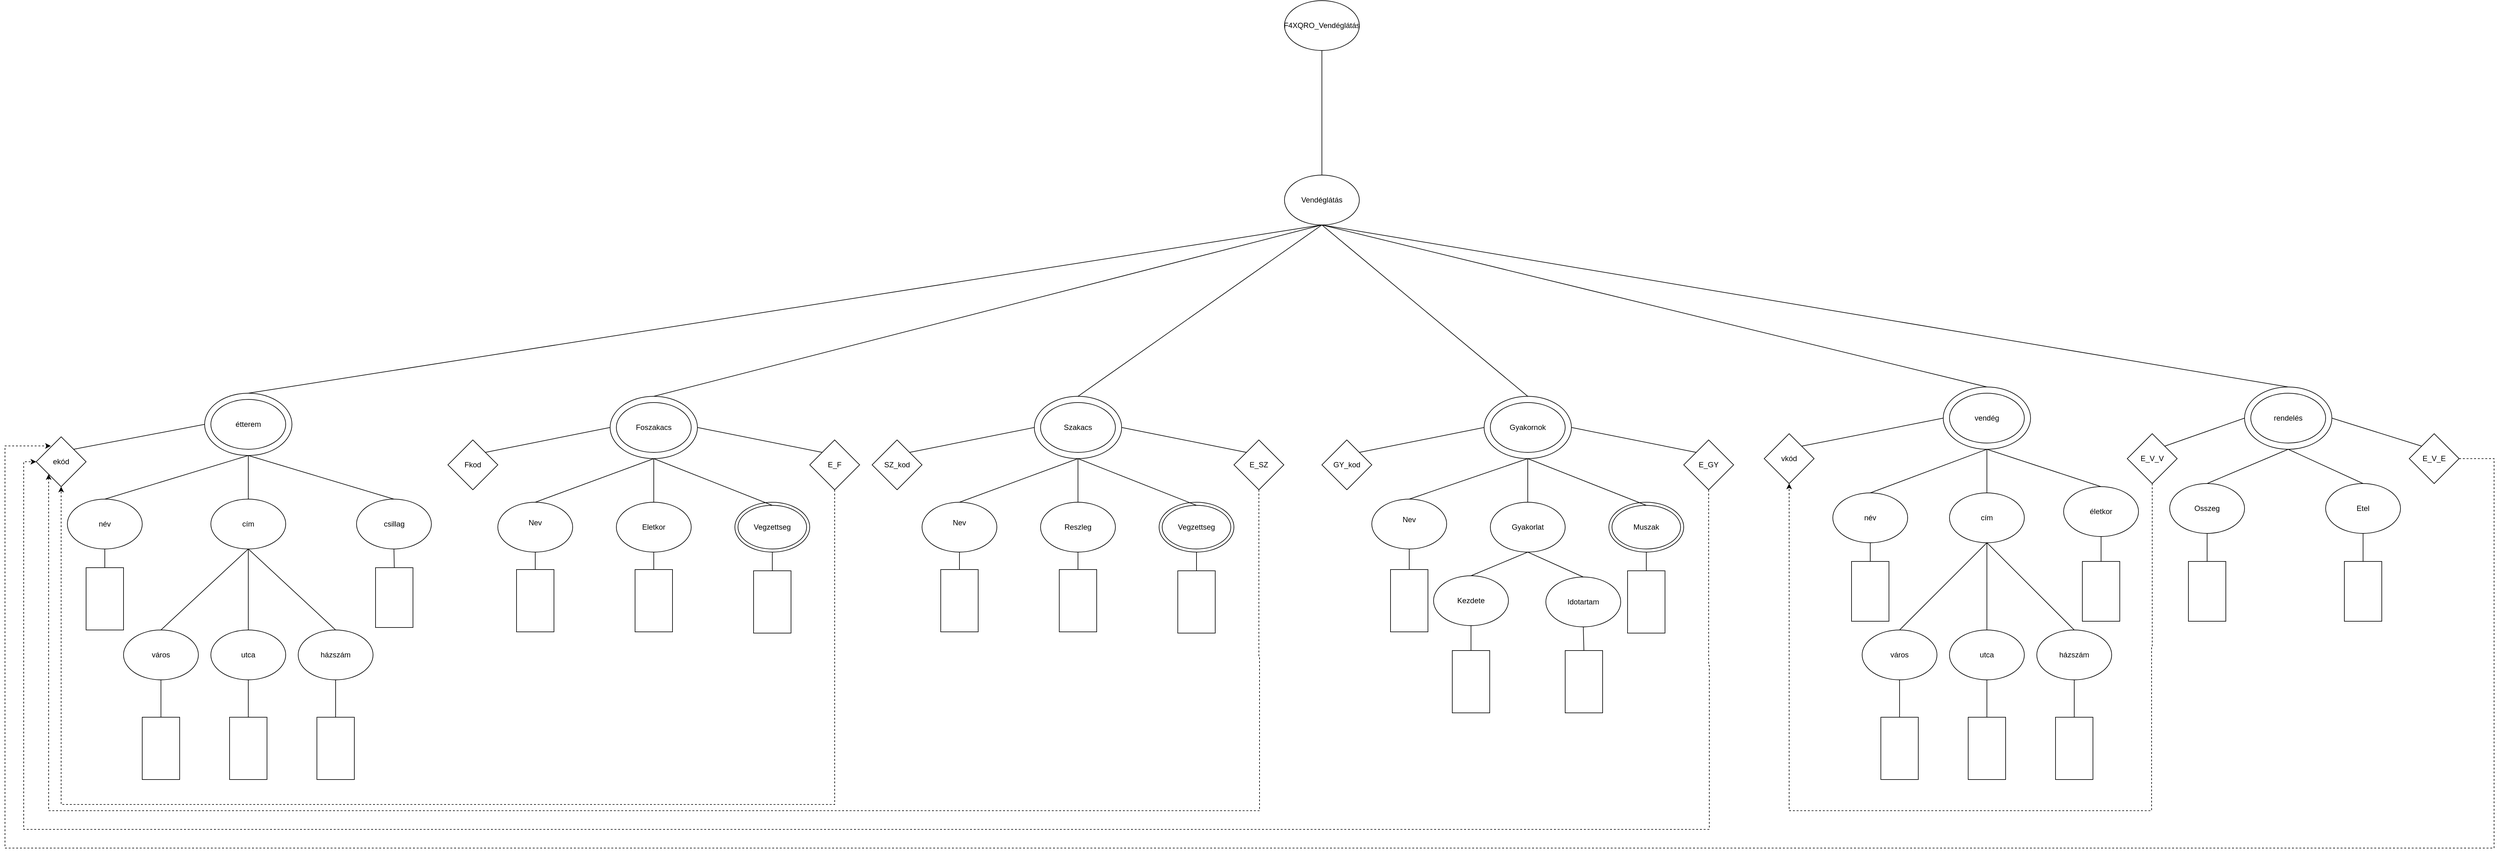 <mxfile version="24.7.17">
  <diagram name="1 oldal" id="_vJ8ld-SrCzRXzZP7jTy">
    <mxGraphModel dx="6904" dy="3779" grid="1" gridSize="10" guides="1" tooltips="1" connect="1" arrows="1" fold="1" page="1" pageScale="1" pageWidth="827" pageHeight="1169" math="0" shadow="0">
      <root>
        <mxCell id="0" />
        <mxCell id="1" parent="0" />
        <mxCell id="7T79qC-3Du1WpvbiEdyU-1" value="&lt;div&gt;Vendéglátás&lt;/div&gt;" style="ellipse;whiteSpace=wrap;html=1;" vertex="1" parent="1">
          <mxGeometry x="1181" y="-130" width="120" height="80" as="geometry" />
        </mxCell>
        <mxCell id="7T79qC-3Du1WpvbiEdyU-2" value="F4XQRO_Vendéglátás" style="ellipse;whiteSpace=wrap;html=1;" vertex="1" parent="1">
          <mxGeometry x="1181" y="-410" width="120" height="80" as="geometry" />
        </mxCell>
        <mxCell id="7T79qC-3Du1WpvbiEdyU-41" value="" style="group" vertex="1" connectable="0" parent="1">
          <mxGeometry x="2237" y="210" width="140" height="100" as="geometry" />
        </mxCell>
        <mxCell id="7T79qC-3Du1WpvbiEdyU-42" value="" style="ellipse;whiteSpace=wrap;html=1;" vertex="1" parent="7T79qC-3Du1WpvbiEdyU-41">
          <mxGeometry width="140" height="100" as="geometry" />
        </mxCell>
        <mxCell id="7T79qC-3Du1WpvbiEdyU-43" value="vendég" style="ellipse;whiteSpace=wrap;html=1;" vertex="1" parent="7T79qC-3Du1WpvbiEdyU-41">
          <mxGeometry x="10" y="10" width="120" height="80" as="geometry" />
        </mxCell>
        <mxCell id="7T79qC-3Du1WpvbiEdyU-44" value="életkor" style="ellipse;whiteSpace=wrap;html=1;" vertex="1" parent="1">
          <mxGeometry x="2430" y="370" width="120" height="80" as="geometry" />
        </mxCell>
        <mxCell id="7T79qC-3Du1WpvbiEdyU-45" value="név" style="ellipse;whiteSpace=wrap;html=1;" vertex="1" parent="1">
          <mxGeometry x="2060" y="380" width="120" height="80" as="geometry" />
        </mxCell>
        <mxCell id="7T79qC-3Du1WpvbiEdyU-46" value="cím" style="ellipse;whiteSpace=wrap;html=1;" vertex="1" parent="1">
          <mxGeometry x="2247" y="380" width="120" height="80" as="geometry" />
        </mxCell>
        <mxCell id="7T79qC-3Du1WpvbiEdyU-47" value="vkód" style="rhombus;whiteSpace=wrap;html=1;" vertex="1" parent="1">
          <mxGeometry x="1950" y="285" width="80" height="80" as="geometry" />
        </mxCell>
        <mxCell id="7T79qC-3Du1WpvbiEdyU-49" value="" style="rounded=0;whiteSpace=wrap;html=1;rotation=90;" vertex="1" parent="1">
          <mxGeometry x="2072" y="508" width="96" height="60" as="geometry" />
        </mxCell>
        <mxCell id="7T79qC-3Du1WpvbiEdyU-50" value="" style="rounded=0;whiteSpace=wrap;html=1;rotation=90;" vertex="1" parent="1">
          <mxGeometry x="2442" y="508" width="96" height="60" as="geometry" />
        </mxCell>
        <mxCell id="7T79qC-3Du1WpvbiEdyU-51" value="utca" style="ellipse;whiteSpace=wrap;html=1;" vertex="1" parent="1">
          <mxGeometry x="2247" y="600" width="120" height="80" as="geometry" />
        </mxCell>
        <mxCell id="7T79qC-3Du1WpvbiEdyU-52" value="város" style="ellipse;whiteSpace=wrap;html=1;" vertex="1" parent="1">
          <mxGeometry x="2107" y="600" width="120" height="80" as="geometry" />
        </mxCell>
        <mxCell id="7T79qC-3Du1WpvbiEdyU-53" value="házszám" style="ellipse;whiteSpace=wrap;html=1;" vertex="1" parent="1">
          <mxGeometry x="2387" y="600" width="120" height="80" as="geometry" />
        </mxCell>
        <mxCell id="7T79qC-3Du1WpvbiEdyU-54" value="" style="rounded=0;whiteSpace=wrap;html=1;rotation=90;" vertex="1" parent="1">
          <mxGeometry x="2397" y="760" width="100" height="60" as="geometry" />
        </mxCell>
        <mxCell id="7T79qC-3Du1WpvbiEdyU-55" value="" style="rounded=0;whiteSpace=wrap;html=1;rotation=90;" vertex="1" parent="1">
          <mxGeometry x="2117" y="760" width="100" height="60" as="geometry" />
        </mxCell>
        <mxCell id="7T79qC-3Du1WpvbiEdyU-56" value="" style="rounded=0;whiteSpace=wrap;html=1;rotation=90;" vertex="1" parent="1">
          <mxGeometry x="2257" y="760" width="100" height="60" as="geometry" />
        </mxCell>
        <mxCell id="7T79qC-3Du1WpvbiEdyU-57" value="" style="endArrow=none;html=1;rounded=0;entryX=0;entryY=0.5;entryDx=0;entryDy=0;exitX=0.5;exitY=1;exitDx=0;exitDy=0;" edge="1" parent="1" source="7T79qC-3Du1WpvbiEdyU-52" target="7T79qC-3Du1WpvbiEdyU-55">
          <mxGeometry width="50" height="50" relative="1" as="geometry">
            <mxPoint x="2177" y="610" as="sourcePoint" />
            <mxPoint x="2317" y="480" as="targetPoint" />
          </mxGeometry>
        </mxCell>
        <mxCell id="7T79qC-3Du1WpvbiEdyU-58" value="" style="endArrow=none;html=1;rounded=0;entryX=0;entryY=0.5;entryDx=0;entryDy=0;exitX=0.5;exitY=1;exitDx=0;exitDy=0;" edge="1" parent="1" source="7T79qC-3Du1WpvbiEdyU-51" target="7T79qC-3Du1WpvbiEdyU-56">
          <mxGeometry width="50" height="50" relative="1" as="geometry">
            <mxPoint x="2187" y="620" as="sourcePoint" />
            <mxPoint x="2327" y="490" as="targetPoint" />
          </mxGeometry>
        </mxCell>
        <mxCell id="7T79qC-3Du1WpvbiEdyU-59" value="" style="endArrow=none;html=1;rounded=0;entryX=0.5;entryY=1;entryDx=0;entryDy=0;exitX=0;exitY=0.5;exitDx=0;exitDy=0;" edge="1" parent="1" source="7T79qC-3Du1WpvbiEdyU-54" target="7T79qC-3Du1WpvbiEdyU-53">
          <mxGeometry width="50" height="50" relative="1" as="geometry">
            <mxPoint x="2447" y="730" as="sourcePoint" />
            <mxPoint x="2337" y="500" as="targetPoint" />
          </mxGeometry>
        </mxCell>
        <mxCell id="7T79qC-3Du1WpvbiEdyU-60" value="" style="endArrow=none;html=1;rounded=0;entryX=0.5;entryY=1;entryDx=0;entryDy=0;exitX=0;exitY=0.5;exitDx=0;exitDy=0;" edge="1" parent="1" source="7T79qC-3Du1WpvbiEdyU-49" target="7T79qC-3Du1WpvbiEdyU-45">
          <mxGeometry width="50" height="50" relative="1" as="geometry">
            <mxPoint x="1880" y="590" as="sourcePoint" />
            <mxPoint x="1930" y="540" as="targetPoint" />
          </mxGeometry>
        </mxCell>
        <mxCell id="7T79qC-3Du1WpvbiEdyU-61" value="" style="endArrow=none;html=1;rounded=0;entryX=0.5;entryY=1;entryDx=0;entryDy=0;exitX=0.5;exitY=0;exitDx=0;exitDy=0;" edge="1" parent="1" source="7T79qC-3Du1WpvbiEdyU-52" target="7T79qC-3Du1WpvbiEdyU-46">
          <mxGeometry width="50" height="50" relative="1" as="geometry">
            <mxPoint x="1880" y="590" as="sourcePoint" />
            <mxPoint x="1930" y="540" as="targetPoint" />
          </mxGeometry>
        </mxCell>
        <mxCell id="7T79qC-3Du1WpvbiEdyU-62" value="" style="endArrow=none;html=1;rounded=0;entryX=0.5;entryY=1;entryDx=0;entryDy=0;exitX=0.5;exitY=0;exitDx=0;exitDy=0;" edge="1" parent="1" source="7T79qC-3Du1WpvbiEdyU-51" target="7T79qC-3Du1WpvbiEdyU-46">
          <mxGeometry width="50" height="50" relative="1" as="geometry">
            <mxPoint x="1890" y="600" as="sourcePoint" />
            <mxPoint x="1940" y="550" as="targetPoint" />
          </mxGeometry>
        </mxCell>
        <mxCell id="7T79qC-3Du1WpvbiEdyU-63" value="" style="endArrow=none;html=1;rounded=0;entryX=0.5;entryY=1;entryDx=0;entryDy=0;exitX=0;exitY=0.5;exitDx=0;exitDy=0;" edge="1" parent="1" source="7T79qC-3Du1WpvbiEdyU-50" target="7T79qC-3Du1WpvbiEdyU-44">
          <mxGeometry width="50" height="50" relative="1" as="geometry">
            <mxPoint x="1880" y="590" as="sourcePoint" />
            <mxPoint x="1930" y="540" as="targetPoint" />
          </mxGeometry>
        </mxCell>
        <mxCell id="7T79qC-3Du1WpvbiEdyU-64" value="" style="endArrow=none;html=1;rounded=0;entryX=0.5;entryY=1;entryDx=0;entryDy=0;exitX=0.5;exitY=0;exitDx=0;exitDy=0;" edge="1" parent="1" source="7T79qC-3Du1WpvbiEdyU-53" target="7T79qC-3Du1WpvbiEdyU-46">
          <mxGeometry width="50" height="50" relative="1" as="geometry">
            <mxPoint x="1880" y="590" as="sourcePoint" />
            <mxPoint x="1930" y="540" as="targetPoint" />
          </mxGeometry>
        </mxCell>
        <mxCell id="7T79qC-3Du1WpvbiEdyU-65" value="" style="endArrow=none;html=1;rounded=0;entryX=0.5;entryY=1;entryDx=0;entryDy=0;exitX=0.5;exitY=0;exitDx=0;exitDy=0;" edge="1" parent="1" source="7T79qC-3Du1WpvbiEdyU-45" target="7T79qC-3Du1WpvbiEdyU-42">
          <mxGeometry width="50" height="50" relative="1" as="geometry">
            <mxPoint x="2150" y="460" as="sourcePoint" />
            <mxPoint x="2200" y="410" as="targetPoint" />
          </mxGeometry>
        </mxCell>
        <mxCell id="7T79qC-3Du1WpvbiEdyU-66" value="" style="endArrow=none;html=1;rounded=0;entryX=0.5;entryY=1;entryDx=0;entryDy=0;exitX=0.5;exitY=0;exitDx=0;exitDy=0;" edge="1" parent="1" source="7T79qC-3Du1WpvbiEdyU-46" target="7T79qC-3Du1WpvbiEdyU-42">
          <mxGeometry width="50" height="50" relative="1" as="geometry">
            <mxPoint x="1900" y="610" as="sourcePoint" />
            <mxPoint x="1950" y="560" as="targetPoint" />
          </mxGeometry>
        </mxCell>
        <mxCell id="7T79qC-3Du1WpvbiEdyU-67" value="" style="endArrow=none;html=1;rounded=0;entryX=0;entryY=0.5;entryDx=0;entryDy=0;exitX=1;exitY=0;exitDx=0;exitDy=0;" edge="1" parent="1" source="7T79qC-3Du1WpvbiEdyU-47" target="7T79qC-3Du1WpvbiEdyU-42">
          <mxGeometry width="50" height="50" relative="1" as="geometry">
            <mxPoint x="1910" y="620" as="sourcePoint" />
            <mxPoint x="1960" y="570" as="targetPoint" />
          </mxGeometry>
        </mxCell>
        <mxCell id="7T79qC-3Du1WpvbiEdyU-68" value="" style="endArrow=none;html=1;rounded=0;entryX=0.5;entryY=1;entryDx=0;entryDy=0;exitX=0.5;exitY=0;exitDx=0;exitDy=0;" edge="1" parent="1" source="7T79qC-3Du1WpvbiEdyU-44" target="7T79qC-3Du1WpvbiEdyU-42">
          <mxGeometry width="50" height="50" relative="1" as="geometry">
            <mxPoint x="1920" y="630" as="sourcePoint" />
            <mxPoint x="1970" y="580" as="targetPoint" />
          </mxGeometry>
        </mxCell>
        <mxCell id="7T79qC-3Du1WpvbiEdyU-70" value="" style="group" vertex="1" connectable="0" parent="1">
          <mxGeometry x="100" y="225" width="140" height="100" as="geometry" />
        </mxCell>
        <mxCell id="7T79qC-3Du1WpvbiEdyU-71" value="" style="ellipse;whiteSpace=wrap;html=1;" vertex="1" parent="7T79qC-3Du1WpvbiEdyU-70">
          <mxGeometry width="140" height="100" as="geometry" />
        </mxCell>
        <mxCell id="7T79qC-3Du1WpvbiEdyU-72" value="Foszakacs" style="ellipse;whiteSpace=wrap;html=1;" vertex="1" parent="7T79qC-3Du1WpvbiEdyU-70">
          <mxGeometry x="10" y="10" width="120" height="80" as="geometry" />
        </mxCell>
        <mxCell id="7T79qC-3Du1WpvbiEdyU-75" value="Eletkor" style="ellipse;whiteSpace=wrap;html=1;" vertex="1" parent="1">
          <mxGeometry x="110" y="395" width="120" height="80" as="geometry" />
        </mxCell>
        <mxCell id="7T79qC-3Du1WpvbiEdyU-76" value="Nev&lt;div&gt;&lt;br&gt;&lt;/div&gt;" style="ellipse;whiteSpace=wrap;html=1;" vertex="1" parent="1">
          <mxGeometry x="-80" y="395" width="120" height="80" as="geometry" />
        </mxCell>
        <mxCell id="7T79qC-3Du1WpvbiEdyU-78" value="" style="group" vertex="1" connectable="0" parent="1">
          <mxGeometry x="300" y="395" width="120" height="80" as="geometry" />
        </mxCell>
        <mxCell id="7T79qC-3Du1WpvbiEdyU-74" value="" style="ellipse;whiteSpace=wrap;html=1;" vertex="1" parent="7T79qC-3Du1WpvbiEdyU-78">
          <mxGeometry width="120" height="80" as="geometry" />
        </mxCell>
        <mxCell id="7T79qC-3Du1WpvbiEdyU-77" value="Vegzettseg" style="ellipse;whiteSpace=wrap;html=1;" vertex="1" parent="7T79qC-3Du1WpvbiEdyU-78">
          <mxGeometry x="5" y="5" width="110" height="70" as="geometry" />
        </mxCell>
        <mxCell id="7T79qC-3Du1WpvbiEdyU-227" style="edgeStyle=orthogonalEdgeStyle;rounded=0;orthogonalLoop=1;jettySize=auto;html=1;dashed=1;entryX=0.5;entryY=1;entryDx=0;entryDy=0;" edge="1" parent="1" source="7T79qC-3Du1WpvbiEdyU-79" target="7T79qC-3Du1WpvbiEdyU-92">
          <mxGeometry relative="1" as="geometry">
            <mxPoint x="-780" y="-96.522" as="targetPoint" />
            <Array as="points">
              <mxPoint x="460" y="880" />
              <mxPoint x="-780" y="880" />
            </Array>
          </mxGeometry>
        </mxCell>
        <mxCell id="7T79qC-3Du1WpvbiEdyU-79" value="E_F" style="rhombus;whiteSpace=wrap;html=1;" vertex="1" parent="1">
          <mxGeometry x="420" y="295" width="80" height="80" as="geometry" />
        </mxCell>
        <mxCell id="7T79qC-3Du1WpvbiEdyU-80" value="Fkod" style="rhombus;whiteSpace=wrap;html=1;" vertex="1" parent="1">
          <mxGeometry x="-160" y="295" width="80" height="80" as="geometry" />
        </mxCell>
        <mxCell id="7T79qC-3Du1WpvbiEdyU-81" value="" style="endArrow=none;html=1;rounded=0;entryX=0;entryY=0;entryDx=0;entryDy=0;exitX=1;exitY=0.5;exitDx=0;exitDy=0;" edge="1" parent="1" source="7T79qC-3Du1WpvbiEdyU-71" target="7T79qC-3Du1WpvbiEdyU-79">
          <mxGeometry width="50" height="50" relative="1" as="geometry">
            <mxPoint x="370" y="435" as="sourcePoint" />
            <mxPoint x="420" y="385" as="targetPoint" />
          </mxGeometry>
        </mxCell>
        <mxCell id="7T79qC-3Du1WpvbiEdyU-82" value="" style="endArrow=none;html=1;rounded=0;entryX=0;entryY=0.5;entryDx=0;entryDy=0;exitX=1;exitY=0;exitDx=0;exitDy=0;" edge="1" parent="1" source="7T79qC-3Du1WpvbiEdyU-80" target="7T79qC-3Du1WpvbiEdyU-71">
          <mxGeometry width="50" height="50" relative="1" as="geometry">
            <mxPoint x="370" y="435" as="sourcePoint" />
            <mxPoint x="420" y="385" as="targetPoint" />
          </mxGeometry>
        </mxCell>
        <mxCell id="7T79qC-3Du1WpvbiEdyU-83" value="" style="rounded=0;whiteSpace=wrap;html=1;rotation=90;" vertex="1" parent="1">
          <mxGeometry x="310" y="525" width="100" height="60" as="geometry" />
        </mxCell>
        <mxCell id="7T79qC-3Du1WpvbiEdyU-84" value="" style="rounded=0;whiteSpace=wrap;html=1;rotation=90;" vertex="1" parent="1">
          <mxGeometry x="120" y="523" width="100" height="60" as="geometry" />
        </mxCell>
        <mxCell id="7T79qC-3Du1WpvbiEdyU-85" value="" style="rounded=0;whiteSpace=wrap;html=1;rotation=90;" vertex="1" parent="1">
          <mxGeometry x="-70" y="523" width="100" height="60" as="geometry" />
        </mxCell>
        <mxCell id="7T79qC-3Du1WpvbiEdyU-86" value="" style="endArrow=none;html=1;rounded=0;entryX=0.5;entryY=1;entryDx=0;entryDy=0;exitX=0.5;exitY=0;exitDx=0;exitDy=0;" edge="1" parent="1" source="7T79qC-3Du1WpvbiEdyU-77" target="7T79qC-3Du1WpvbiEdyU-71">
          <mxGeometry width="50" height="50" relative="1" as="geometry">
            <mxPoint x="370" y="435" as="sourcePoint" />
            <mxPoint x="420" y="385" as="targetPoint" />
          </mxGeometry>
        </mxCell>
        <mxCell id="7T79qC-3Du1WpvbiEdyU-87" value="" style="endArrow=none;html=1;rounded=0;entryX=0.5;entryY=1;entryDx=0;entryDy=0;exitX=0;exitY=0.5;exitDx=0;exitDy=0;" edge="1" parent="1" source="7T79qC-3Du1WpvbiEdyU-85" target="7T79qC-3Du1WpvbiEdyU-76">
          <mxGeometry width="50" height="50" relative="1" as="geometry">
            <mxPoint x="380" y="445" as="sourcePoint" />
            <mxPoint x="430" y="395" as="targetPoint" />
          </mxGeometry>
        </mxCell>
        <mxCell id="7T79qC-3Du1WpvbiEdyU-88" value="" style="endArrow=none;html=1;rounded=0;entryX=0.5;entryY=1;entryDx=0;entryDy=0;exitX=0;exitY=0.5;exitDx=0;exitDy=0;" edge="1" parent="1" source="7T79qC-3Du1WpvbiEdyU-84" target="7T79qC-3Du1WpvbiEdyU-75">
          <mxGeometry width="50" height="50" relative="1" as="geometry">
            <mxPoint x="390" y="455" as="sourcePoint" />
            <mxPoint x="440" y="405" as="targetPoint" />
          </mxGeometry>
        </mxCell>
        <mxCell id="7T79qC-3Du1WpvbiEdyU-89" value="" style="endArrow=none;html=1;rounded=0;entryX=0.5;entryY=1;entryDx=0;entryDy=0;exitX=0;exitY=0.5;exitDx=0;exitDy=0;" edge="1" parent="1" source="7T79qC-3Du1WpvbiEdyU-83" target="7T79qC-3Du1WpvbiEdyU-74">
          <mxGeometry width="50" height="50" relative="1" as="geometry">
            <mxPoint x="400" y="465" as="sourcePoint" />
            <mxPoint x="450" y="415" as="targetPoint" />
          </mxGeometry>
        </mxCell>
        <mxCell id="7T79qC-3Du1WpvbiEdyU-90" value="" style="endArrow=none;html=1;rounded=0;entryX=0.5;entryY=1;entryDx=0;entryDy=0;exitX=0.5;exitY=0;exitDx=0;exitDy=0;" edge="1" parent="1" source="7T79qC-3Du1WpvbiEdyU-75" target="7T79qC-3Du1WpvbiEdyU-71">
          <mxGeometry width="50" height="50" relative="1" as="geometry">
            <mxPoint x="410" y="475" as="sourcePoint" />
            <mxPoint x="460" y="425" as="targetPoint" />
          </mxGeometry>
        </mxCell>
        <mxCell id="7T79qC-3Du1WpvbiEdyU-91" value="" style="endArrow=none;html=1;rounded=0;entryX=0.5;entryY=1;entryDx=0;entryDy=0;exitX=0.5;exitY=0;exitDx=0;exitDy=0;" edge="1" parent="1" source="7T79qC-3Du1WpvbiEdyU-76" target="7T79qC-3Du1WpvbiEdyU-71">
          <mxGeometry width="50" height="50" relative="1" as="geometry">
            <mxPoint x="420" y="485" as="sourcePoint" />
            <mxPoint x="470" y="435" as="targetPoint" />
          </mxGeometry>
        </mxCell>
        <mxCell id="7T79qC-3Du1WpvbiEdyU-92" value="ekód" style="rhombus;whiteSpace=wrap;html=1;" vertex="1" parent="1">
          <mxGeometry x="-820" y="290" width="80" height="80" as="geometry" />
        </mxCell>
        <mxCell id="7T79qC-3Du1WpvbiEdyU-93" value="" style="group" vertex="1" connectable="0" parent="1">
          <mxGeometry x="-550" y="220" width="140" height="100" as="geometry" />
        </mxCell>
        <mxCell id="7T79qC-3Du1WpvbiEdyU-94" value="" style="ellipse;whiteSpace=wrap;html=1;" vertex="1" parent="7T79qC-3Du1WpvbiEdyU-93">
          <mxGeometry width="140" height="100" as="geometry" />
        </mxCell>
        <mxCell id="7T79qC-3Du1WpvbiEdyU-95" value="étterem" style="ellipse;whiteSpace=wrap;html=1;" vertex="1" parent="7T79qC-3Du1WpvbiEdyU-93">
          <mxGeometry x="10" y="10" width="120" height="80" as="geometry" />
        </mxCell>
        <mxCell id="7T79qC-3Du1WpvbiEdyU-96" value="cím" style="ellipse;whiteSpace=wrap;html=1;" vertex="1" parent="1">
          <mxGeometry x="-540" y="390" width="120" height="80" as="geometry" />
        </mxCell>
        <mxCell id="7T79qC-3Du1WpvbiEdyU-97" value="név" style="ellipse;whiteSpace=wrap;html=1;" vertex="1" parent="1">
          <mxGeometry x="-770" y="390" width="120" height="80" as="geometry" />
        </mxCell>
        <mxCell id="7T79qC-3Du1WpvbiEdyU-98" value="csillag" style="ellipse;whiteSpace=wrap;html=1;" vertex="1" parent="1">
          <mxGeometry x="-306.5" y="390" width="120" height="80" as="geometry" />
        </mxCell>
        <mxCell id="7T79qC-3Du1WpvbiEdyU-99" value="" style="endArrow=none;html=1;rounded=0;entryX=0.5;entryY=1;entryDx=0;entryDy=0;exitX=0;exitY=0.5;exitDx=0;exitDy=0;" edge="1" parent="1" source="7T79qC-3Du1WpvbiEdyU-111" target="7T79qC-3Du1WpvbiEdyU-97">
          <mxGeometry width="50" height="50" relative="1" as="geometry">
            <mxPoint x="-710" y="520" as="sourcePoint" />
            <mxPoint x="-450" y="490" as="targetPoint" />
          </mxGeometry>
        </mxCell>
        <mxCell id="7T79qC-3Du1WpvbiEdyU-100" value="utca" style="ellipse;whiteSpace=wrap;html=1;" vertex="1" parent="1">
          <mxGeometry x="-540" y="600" width="120" height="80" as="geometry" />
        </mxCell>
        <mxCell id="7T79qC-3Du1WpvbiEdyU-101" value="város" style="ellipse;whiteSpace=wrap;html=1;" vertex="1" parent="1">
          <mxGeometry x="-680" y="600" width="120" height="80" as="geometry" />
        </mxCell>
        <mxCell id="7T79qC-3Du1WpvbiEdyU-102" value="házszám" style="ellipse;whiteSpace=wrap;html=1;" vertex="1" parent="1">
          <mxGeometry x="-400" y="600" width="120" height="80" as="geometry" />
        </mxCell>
        <mxCell id="7T79qC-3Du1WpvbiEdyU-103" value="" style="endArrow=none;html=1;rounded=0;entryX=0.5;entryY=1;entryDx=0;entryDy=0;exitX=0;exitY=0.5;exitDx=0;exitDy=0;" edge="1" parent="1" source="7T79qC-3Du1WpvbiEdyU-110" target="7T79qC-3Du1WpvbiEdyU-98">
          <mxGeometry width="50" height="50" relative="1" as="geometry">
            <mxPoint x="-246" y="510" as="sourcePoint" />
            <mxPoint x="-450" y="490" as="targetPoint" />
          </mxGeometry>
        </mxCell>
        <mxCell id="7T79qC-3Du1WpvbiEdyU-104" value="" style="endArrow=none;html=1;rounded=0;entryX=0.5;entryY=1;entryDx=0;entryDy=0;exitX=0.5;exitY=0;exitDx=0;exitDy=0;" edge="1" parent="1" source="7T79qC-3Du1WpvbiEdyU-101" target="7T79qC-3Du1WpvbiEdyU-96">
          <mxGeometry width="50" height="50" relative="1" as="geometry">
            <mxPoint x="-500" y="540" as="sourcePoint" />
            <mxPoint x="-450" y="490" as="targetPoint" />
          </mxGeometry>
        </mxCell>
        <mxCell id="7T79qC-3Du1WpvbiEdyU-105" value="" style="endArrow=none;html=1;rounded=0;entryX=0.5;entryY=1;entryDx=0;entryDy=0;exitX=0.5;exitY=0;exitDx=0;exitDy=0;" edge="1" parent="1" source="7T79qC-3Du1WpvbiEdyU-102" target="7T79qC-3Du1WpvbiEdyU-96">
          <mxGeometry width="50" height="50" relative="1" as="geometry">
            <mxPoint x="-500" y="540" as="sourcePoint" />
            <mxPoint x="-450" y="490" as="targetPoint" />
          </mxGeometry>
        </mxCell>
        <mxCell id="7T79qC-3Du1WpvbiEdyU-106" value="" style="endArrow=none;html=1;rounded=0;entryX=0.5;entryY=1;entryDx=0;entryDy=0;exitX=0.5;exitY=0;exitDx=0;exitDy=0;" edge="1" parent="1" source="7T79qC-3Du1WpvbiEdyU-100" target="7T79qC-3Du1WpvbiEdyU-96">
          <mxGeometry width="50" height="50" relative="1" as="geometry">
            <mxPoint x="-500" y="540" as="sourcePoint" />
            <mxPoint x="-450" y="490" as="targetPoint" />
          </mxGeometry>
        </mxCell>
        <mxCell id="7T79qC-3Du1WpvbiEdyU-107" value="" style="endArrow=none;html=1;rounded=0;entryX=0.5;entryY=1;entryDx=0;entryDy=0;exitX=0.5;exitY=0;exitDx=0;exitDy=0;" edge="1" parent="1" source="7T79qC-3Du1WpvbiEdyU-97" target="7T79qC-3Du1WpvbiEdyU-94">
          <mxGeometry width="50" height="50" relative="1" as="geometry">
            <mxPoint x="-500" y="540" as="sourcePoint" />
            <mxPoint x="-450" y="490" as="targetPoint" />
          </mxGeometry>
        </mxCell>
        <mxCell id="7T79qC-3Du1WpvbiEdyU-108" value="" style="endArrow=none;html=1;rounded=0;entryX=0.5;entryY=1;entryDx=0;entryDy=0;exitX=0.5;exitY=0;exitDx=0;exitDy=0;" edge="1" parent="1" source="7T79qC-3Du1WpvbiEdyU-96" target="7T79qC-3Du1WpvbiEdyU-94">
          <mxGeometry width="50" height="50" relative="1" as="geometry">
            <mxPoint x="-500" y="540" as="sourcePoint" />
            <mxPoint x="-450" y="490" as="targetPoint" />
          </mxGeometry>
        </mxCell>
        <mxCell id="7T79qC-3Du1WpvbiEdyU-109" value="" style="endArrow=none;html=1;rounded=0;entryX=0.5;entryY=1;entryDx=0;entryDy=0;exitX=0.5;exitY=0;exitDx=0;exitDy=0;" edge="1" parent="1" source="7T79qC-3Du1WpvbiEdyU-98" target="7T79qC-3Du1WpvbiEdyU-94">
          <mxGeometry width="50" height="50" relative="1" as="geometry">
            <mxPoint x="-500" y="540" as="sourcePoint" />
            <mxPoint x="-450" y="490" as="targetPoint" />
          </mxGeometry>
        </mxCell>
        <mxCell id="7T79qC-3Du1WpvbiEdyU-110" value="" style="rounded=0;whiteSpace=wrap;html=1;rotation=90;" vertex="1" parent="1">
          <mxGeometry x="-294" y="518" width="96" height="60" as="geometry" />
        </mxCell>
        <mxCell id="7T79qC-3Du1WpvbiEdyU-111" value="" style="rounded=0;whiteSpace=wrap;html=1;rotation=90;" vertex="1" parent="1">
          <mxGeometry x="-760" y="520" width="100" height="60" as="geometry" />
        </mxCell>
        <mxCell id="7T79qC-3Du1WpvbiEdyU-112" value="" style="rounded=0;whiteSpace=wrap;html=1;rotation=90;" vertex="1" parent="1">
          <mxGeometry x="-390" y="760" width="100" height="60" as="geometry" />
        </mxCell>
        <mxCell id="7T79qC-3Du1WpvbiEdyU-113" value="" style="rounded=0;whiteSpace=wrap;html=1;rotation=90;" vertex="1" parent="1">
          <mxGeometry x="-670" y="760" width="100" height="60" as="geometry" />
        </mxCell>
        <mxCell id="7T79qC-3Du1WpvbiEdyU-114" value="" style="rounded=0;whiteSpace=wrap;html=1;rotation=90;" vertex="1" parent="1">
          <mxGeometry x="-530" y="760" width="100" height="60" as="geometry" />
        </mxCell>
        <mxCell id="7T79qC-3Du1WpvbiEdyU-115" value="" style="endArrow=none;html=1;rounded=0;entryX=0;entryY=0.5;entryDx=0;entryDy=0;exitX=0.5;exitY=1;exitDx=0;exitDy=0;" edge="1" parent="1" source="7T79qC-3Du1WpvbiEdyU-101" target="7T79qC-3Du1WpvbiEdyU-113">
          <mxGeometry width="50" height="50" relative="1" as="geometry">
            <mxPoint x="-610" y="610" as="sourcePoint" />
            <mxPoint x="-470" y="480" as="targetPoint" />
          </mxGeometry>
        </mxCell>
        <mxCell id="7T79qC-3Du1WpvbiEdyU-116" value="" style="endArrow=none;html=1;rounded=0;entryX=0;entryY=0.5;entryDx=0;entryDy=0;exitX=0.5;exitY=1;exitDx=0;exitDy=0;" edge="1" parent="1" source="7T79qC-3Du1WpvbiEdyU-100" target="7T79qC-3Du1WpvbiEdyU-114">
          <mxGeometry width="50" height="50" relative="1" as="geometry">
            <mxPoint x="-600" y="620" as="sourcePoint" />
            <mxPoint x="-460" y="490" as="targetPoint" />
          </mxGeometry>
        </mxCell>
        <mxCell id="7T79qC-3Du1WpvbiEdyU-117" value="" style="endArrow=none;html=1;rounded=0;entryX=0.5;entryY=1;entryDx=0;entryDy=0;exitX=0;exitY=0.5;exitDx=0;exitDy=0;" edge="1" parent="1" source="7T79qC-3Du1WpvbiEdyU-112" target="7T79qC-3Du1WpvbiEdyU-102">
          <mxGeometry width="50" height="50" relative="1" as="geometry">
            <mxPoint x="-340" y="730" as="sourcePoint" />
            <mxPoint x="-450" y="500" as="targetPoint" />
          </mxGeometry>
        </mxCell>
        <mxCell id="7T79qC-3Du1WpvbiEdyU-118" value="" style="endArrow=none;html=1;rounded=0;entryX=0;entryY=0.5;entryDx=0;entryDy=0;exitX=1;exitY=0;exitDx=0;exitDy=0;" edge="1" parent="1" source="7T79qC-3Du1WpvbiEdyU-92" target="7T79qC-3Du1WpvbiEdyU-94">
          <mxGeometry width="50" height="50" relative="1" as="geometry">
            <mxPoint x="-580" y="640" as="sourcePoint" />
            <mxPoint x="-440" y="510" as="targetPoint" />
          </mxGeometry>
        </mxCell>
        <mxCell id="7T79qC-3Du1WpvbiEdyU-128" value="" style="group" vertex="1" connectable="0" parent="1">
          <mxGeometry x="2720" y="210" width="140" height="100" as="geometry" />
        </mxCell>
        <mxCell id="7T79qC-3Du1WpvbiEdyU-129" value="" style="ellipse;whiteSpace=wrap;html=1;" vertex="1" parent="7T79qC-3Du1WpvbiEdyU-128">
          <mxGeometry width="140" height="100" as="geometry" />
        </mxCell>
        <mxCell id="7T79qC-3Du1WpvbiEdyU-130" value="rendelés" style="ellipse;whiteSpace=wrap;html=1;" vertex="1" parent="7T79qC-3Du1WpvbiEdyU-128">
          <mxGeometry x="10" y="10" width="120" height="80" as="geometry" />
        </mxCell>
        <mxCell id="7T79qC-3Du1WpvbiEdyU-131" value="Etel" style="ellipse;whiteSpace=wrap;html=1;" vertex="1" parent="1">
          <mxGeometry x="2850" y="365" width="120" height="80" as="geometry" />
        </mxCell>
        <mxCell id="7T79qC-3Du1WpvbiEdyU-132" value="Osszeg" style="ellipse;whiteSpace=wrap;html=1;" vertex="1" parent="1">
          <mxGeometry x="2600" y="365" width="120" height="80" as="geometry" />
        </mxCell>
        <mxCell id="7T79qC-3Du1WpvbiEdyU-133" value="" style="rounded=0;whiteSpace=wrap;html=1;rotation=90;" vertex="1" parent="1">
          <mxGeometry x="2862" y="508" width="96" height="60" as="geometry" />
        </mxCell>
        <mxCell id="7T79qC-3Du1WpvbiEdyU-134" value="" style="rounded=0;whiteSpace=wrap;html=1;rotation=90;" vertex="1" parent="1">
          <mxGeometry x="2612" y="508" width="96" height="60" as="geometry" />
        </mxCell>
        <mxCell id="7T79qC-3Du1WpvbiEdyU-135" value="" style="endArrow=none;html=1;rounded=0;entryX=0.5;entryY=1;entryDx=0;entryDy=0;exitX=0;exitY=0.5;exitDx=0;exitDy=0;" edge="1" parent="1" source="7T79qC-3Du1WpvbiEdyU-134" target="7T79qC-3Du1WpvbiEdyU-132">
          <mxGeometry width="50" height="50" relative="1" as="geometry">
            <mxPoint x="2390" y="410" as="sourcePoint" />
            <mxPoint x="2440" y="360" as="targetPoint" />
          </mxGeometry>
        </mxCell>
        <mxCell id="7T79qC-3Du1WpvbiEdyU-136" value="" style="endArrow=none;html=1;rounded=0;entryX=0.5;entryY=1;entryDx=0;entryDy=0;exitX=0.5;exitY=0;exitDx=0;exitDy=0;" edge="1" parent="1" source="7T79qC-3Du1WpvbiEdyU-131" target="7T79qC-3Du1WpvbiEdyU-129">
          <mxGeometry width="50" height="50" relative="1" as="geometry">
            <mxPoint x="2670" y="500" as="sourcePoint" />
            <mxPoint x="2670" y="455" as="targetPoint" />
          </mxGeometry>
        </mxCell>
        <mxCell id="7T79qC-3Du1WpvbiEdyU-137" value="" style="endArrow=none;html=1;rounded=0;entryX=0.5;entryY=1;entryDx=0;entryDy=0;exitX=0.5;exitY=0;exitDx=0;exitDy=0;" edge="1" parent="1" source="7T79qC-3Du1WpvbiEdyU-132" target="7T79qC-3Du1WpvbiEdyU-129">
          <mxGeometry width="50" height="50" relative="1" as="geometry">
            <mxPoint x="2680" y="510" as="sourcePoint" />
            <mxPoint x="2680" y="465" as="targetPoint" />
          </mxGeometry>
        </mxCell>
        <mxCell id="7T79qC-3Du1WpvbiEdyU-138" value="" style="endArrow=none;html=1;rounded=0;entryX=0.5;entryY=1;entryDx=0;entryDy=0;exitX=0;exitY=0.5;exitDx=0;exitDy=0;" edge="1" parent="1" source="7T79qC-3Du1WpvbiEdyU-133" target="7T79qC-3Du1WpvbiEdyU-131">
          <mxGeometry width="50" height="50" relative="1" as="geometry">
            <mxPoint x="2690" y="520" as="sourcePoint" />
            <mxPoint x="2690" y="475" as="targetPoint" />
          </mxGeometry>
        </mxCell>
        <mxCell id="7T79qC-3Du1WpvbiEdyU-224" style="rounded=0;orthogonalLoop=1;jettySize=auto;html=1;dashed=1;edgeStyle=orthogonalEdgeStyle;entryX=0.5;entryY=1;entryDx=0;entryDy=0;" edge="1" parent="1" source="7T79qC-3Du1WpvbiEdyU-139" target="7T79qC-3Du1WpvbiEdyU-47">
          <mxGeometry relative="1" as="geometry">
            <mxPoint x="1990" y="890" as="targetPoint" />
            <Array as="points">
              <mxPoint x="2572" y="627" />
              <mxPoint x="2571" y="627" />
              <mxPoint x="2571" y="890" />
              <mxPoint x="1990" y="890" />
            </Array>
          </mxGeometry>
        </mxCell>
        <mxCell id="7T79qC-3Du1WpvbiEdyU-139" value="E_V_V" style="rhombus;whiteSpace=wrap;html=1;" vertex="1" parent="1">
          <mxGeometry x="2532" y="285" width="80" height="80" as="geometry" />
        </mxCell>
        <mxCell id="7T79qC-3Du1WpvbiEdyU-225" style="edgeStyle=orthogonalEdgeStyle;rounded=0;orthogonalLoop=1;jettySize=auto;html=1;dashed=1;entryX=0.293;entryY=0.183;entryDx=0;entryDy=0;entryPerimeter=0;" edge="1" parent="1" source="7T79qC-3Du1WpvbiEdyU-221" target="7T79qC-3Du1WpvbiEdyU-92">
          <mxGeometry relative="1" as="geometry">
            <mxPoint x="-870" y="290" as="targetPoint" />
            <Array as="points">
              <mxPoint x="3120" y="325" />
              <mxPoint x="3120" y="950" />
              <mxPoint x="-870" y="950" />
              <mxPoint x="-870" y="305" />
            </Array>
          </mxGeometry>
        </mxCell>
        <mxCell id="7T79qC-3Du1WpvbiEdyU-221" value="E_V_E" style="rhombus;whiteSpace=wrap;html=1;" vertex="1" parent="1">
          <mxGeometry x="2984" y="285" width="80" height="80" as="geometry" />
        </mxCell>
        <mxCell id="7T79qC-3Du1WpvbiEdyU-222" value="" style="endArrow=none;html=1;rounded=0;entryX=0;entryY=0.5;entryDx=0;entryDy=0;exitX=1;exitY=0;exitDx=0;exitDy=0;" edge="1" parent="1" source="7T79qC-3Du1WpvbiEdyU-139" target="7T79qC-3Du1WpvbiEdyU-129">
          <mxGeometry width="50" height="50" relative="1" as="geometry">
            <mxPoint x="2730" y="380" as="sourcePoint" />
            <mxPoint x="2780" y="330" as="targetPoint" />
          </mxGeometry>
        </mxCell>
        <mxCell id="7T79qC-3Du1WpvbiEdyU-223" value="" style="endArrow=none;html=1;rounded=0;entryX=1;entryY=0.5;entryDx=0;entryDy=0;exitX=0;exitY=0;exitDx=0;exitDy=0;" edge="1" parent="1" source="7T79qC-3Du1WpvbiEdyU-221" target="7T79qC-3Du1WpvbiEdyU-129">
          <mxGeometry width="50" height="50" relative="1" as="geometry">
            <mxPoint x="2730" y="380" as="sourcePoint" />
            <mxPoint x="2780" y="330" as="targetPoint" />
          </mxGeometry>
        </mxCell>
        <mxCell id="7T79qC-3Du1WpvbiEdyU-229" value="" style="group" vertex="1" connectable="0" parent="1">
          <mxGeometry x="780" y="225" width="140" height="100" as="geometry" />
        </mxCell>
        <mxCell id="7T79qC-3Du1WpvbiEdyU-230" value="" style="ellipse;whiteSpace=wrap;html=1;" vertex="1" parent="7T79qC-3Du1WpvbiEdyU-229">
          <mxGeometry width="140" height="100" as="geometry" />
        </mxCell>
        <mxCell id="7T79qC-3Du1WpvbiEdyU-231" value="Szakacs" style="ellipse;whiteSpace=wrap;html=1;" vertex="1" parent="7T79qC-3Du1WpvbiEdyU-229">
          <mxGeometry x="10" y="10" width="120" height="80" as="geometry" />
        </mxCell>
        <mxCell id="7T79qC-3Du1WpvbiEdyU-232" value="Reszleg" style="ellipse;whiteSpace=wrap;html=1;" vertex="1" parent="1">
          <mxGeometry x="790" y="395" width="120" height="80" as="geometry" />
        </mxCell>
        <mxCell id="7T79qC-3Du1WpvbiEdyU-233" value="Nev&lt;div&gt;&lt;br&gt;&lt;/div&gt;" style="ellipse;whiteSpace=wrap;html=1;" vertex="1" parent="1">
          <mxGeometry x="600" y="395" width="120" height="80" as="geometry" />
        </mxCell>
        <mxCell id="7T79qC-3Du1WpvbiEdyU-234" value="" style="group" vertex="1" connectable="0" parent="1">
          <mxGeometry x="980" y="395" width="120" height="80" as="geometry" />
        </mxCell>
        <mxCell id="7T79qC-3Du1WpvbiEdyU-235" value="" style="ellipse;whiteSpace=wrap;html=1;" vertex="1" parent="7T79qC-3Du1WpvbiEdyU-234">
          <mxGeometry width="120" height="80" as="geometry" />
        </mxCell>
        <mxCell id="7T79qC-3Du1WpvbiEdyU-236" value="Vegzettseg" style="ellipse;whiteSpace=wrap;html=1;" vertex="1" parent="7T79qC-3Du1WpvbiEdyU-234">
          <mxGeometry x="5" y="5" width="110" height="70" as="geometry" />
        </mxCell>
        <mxCell id="7T79qC-3Du1WpvbiEdyU-251" style="edgeStyle=orthogonalEdgeStyle;rounded=0;orthogonalLoop=1;jettySize=auto;html=1;dashed=1;entryX=0;entryY=1;entryDx=0;entryDy=0;" edge="1" parent="1" source="7T79qC-3Du1WpvbiEdyU-237" target="7T79qC-3Du1WpvbiEdyU-92">
          <mxGeometry relative="1" as="geometry">
            <mxPoint x="-810" y="770" as="targetPoint" />
            <Array as="points">
              <mxPoint x="1140" y="643" />
              <mxPoint x="1141" y="890" />
              <mxPoint x="-800" y="890" />
            </Array>
          </mxGeometry>
        </mxCell>
        <mxCell id="7T79qC-3Du1WpvbiEdyU-237" value="E_SZ" style="rhombus;whiteSpace=wrap;html=1;" vertex="1" parent="1">
          <mxGeometry x="1100" y="295" width="80" height="80" as="geometry" />
        </mxCell>
        <mxCell id="7T79qC-3Du1WpvbiEdyU-238" value="SZ_kod" style="rhombus;whiteSpace=wrap;html=1;" vertex="1" parent="1">
          <mxGeometry x="520" y="295" width="80" height="80" as="geometry" />
        </mxCell>
        <mxCell id="7T79qC-3Du1WpvbiEdyU-239" value="" style="endArrow=none;html=1;rounded=0;entryX=0;entryY=0;entryDx=0;entryDy=0;exitX=1;exitY=0.5;exitDx=0;exitDy=0;" edge="1" parent="1" source="7T79qC-3Du1WpvbiEdyU-230" target="7T79qC-3Du1WpvbiEdyU-237">
          <mxGeometry width="50" height="50" relative="1" as="geometry">
            <mxPoint x="1050" y="435" as="sourcePoint" />
            <mxPoint x="1100" y="385" as="targetPoint" />
          </mxGeometry>
        </mxCell>
        <mxCell id="7T79qC-3Du1WpvbiEdyU-240" value="" style="endArrow=none;html=1;rounded=0;entryX=0;entryY=0.5;entryDx=0;entryDy=0;exitX=1;exitY=0;exitDx=0;exitDy=0;" edge="1" parent="1" source="7T79qC-3Du1WpvbiEdyU-238" target="7T79qC-3Du1WpvbiEdyU-230">
          <mxGeometry width="50" height="50" relative="1" as="geometry">
            <mxPoint x="1050" y="435" as="sourcePoint" />
            <mxPoint x="1100" y="385" as="targetPoint" />
          </mxGeometry>
        </mxCell>
        <mxCell id="7T79qC-3Du1WpvbiEdyU-241" value="" style="rounded=0;whiteSpace=wrap;html=1;rotation=90;" vertex="1" parent="1">
          <mxGeometry x="990" y="525" width="100" height="60" as="geometry" />
        </mxCell>
        <mxCell id="7T79qC-3Du1WpvbiEdyU-242" value="" style="rounded=0;whiteSpace=wrap;html=1;rotation=90;" vertex="1" parent="1">
          <mxGeometry x="800" y="523" width="100" height="60" as="geometry" />
        </mxCell>
        <mxCell id="7T79qC-3Du1WpvbiEdyU-243" value="" style="rounded=0;whiteSpace=wrap;html=1;rotation=90;" vertex="1" parent="1">
          <mxGeometry x="610" y="523" width="100" height="60" as="geometry" />
        </mxCell>
        <mxCell id="7T79qC-3Du1WpvbiEdyU-244" value="" style="endArrow=none;html=1;rounded=0;entryX=0.5;entryY=1;entryDx=0;entryDy=0;exitX=0.5;exitY=0;exitDx=0;exitDy=0;" edge="1" parent="1" source="7T79qC-3Du1WpvbiEdyU-236" target="7T79qC-3Du1WpvbiEdyU-230">
          <mxGeometry width="50" height="50" relative="1" as="geometry">
            <mxPoint x="1050" y="435" as="sourcePoint" />
            <mxPoint x="1100" y="385" as="targetPoint" />
          </mxGeometry>
        </mxCell>
        <mxCell id="7T79qC-3Du1WpvbiEdyU-245" value="" style="endArrow=none;html=1;rounded=0;entryX=0.5;entryY=1;entryDx=0;entryDy=0;exitX=0;exitY=0.5;exitDx=0;exitDy=0;" edge="1" parent="1" source="7T79qC-3Du1WpvbiEdyU-243" target="7T79qC-3Du1WpvbiEdyU-233">
          <mxGeometry width="50" height="50" relative="1" as="geometry">
            <mxPoint x="1060" y="445" as="sourcePoint" />
            <mxPoint x="1110" y="395" as="targetPoint" />
          </mxGeometry>
        </mxCell>
        <mxCell id="7T79qC-3Du1WpvbiEdyU-246" value="" style="endArrow=none;html=1;rounded=0;entryX=0.5;entryY=1;entryDx=0;entryDy=0;exitX=0;exitY=0.5;exitDx=0;exitDy=0;" edge="1" parent="1" source="7T79qC-3Du1WpvbiEdyU-242" target="7T79qC-3Du1WpvbiEdyU-232">
          <mxGeometry width="50" height="50" relative="1" as="geometry">
            <mxPoint x="1070" y="455" as="sourcePoint" />
            <mxPoint x="1120" y="405" as="targetPoint" />
          </mxGeometry>
        </mxCell>
        <mxCell id="7T79qC-3Du1WpvbiEdyU-247" value="" style="endArrow=none;html=1;rounded=0;entryX=0.5;entryY=1;entryDx=0;entryDy=0;exitX=0;exitY=0.5;exitDx=0;exitDy=0;" edge="1" parent="1" source="7T79qC-3Du1WpvbiEdyU-241" target="7T79qC-3Du1WpvbiEdyU-235">
          <mxGeometry width="50" height="50" relative="1" as="geometry">
            <mxPoint x="1080" y="465" as="sourcePoint" />
            <mxPoint x="1130" y="415" as="targetPoint" />
          </mxGeometry>
        </mxCell>
        <mxCell id="7T79qC-3Du1WpvbiEdyU-248" value="" style="endArrow=none;html=1;rounded=0;entryX=0.5;entryY=1;entryDx=0;entryDy=0;exitX=0.5;exitY=0;exitDx=0;exitDy=0;" edge="1" parent="1" source="7T79qC-3Du1WpvbiEdyU-232" target="7T79qC-3Du1WpvbiEdyU-230">
          <mxGeometry width="50" height="50" relative="1" as="geometry">
            <mxPoint x="1090" y="475" as="sourcePoint" />
            <mxPoint x="1140" y="425" as="targetPoint" />
          </mxGeometry>
        </mxCell>
        <mxCell id="7T79qC-3Du1WpvbiEdyU-249" value="" style="endArrow=none;html=1;rounded=0;entryX=0.5;entryY=1;entryDx=0;entryDy=0;exitX=0.5;exitY=0;exitDx=0;exitDy=0;" edge="1" parent="1" source="7T79qC-3Du1WpvbiEdyU-233" target="7T79qC-3Du1WpvbiEdyU-230">
          <mxGeometry width="50" height="50" relative="1" as="geometry">
            <mxPoint x="1100" y="485" as="sourcePoint" />
            <mxPoint x="1150" y="435" as="targetPoint" />
          </mxGeometry>
        </mxCell>
        <mxCell id="7T79qC-3Du1WpvbiEdyU-276" value="" style="group" vertex="1" connectable="0" parent="1">
          <mxGeometry x="1501" y="225" width="140" height="100" as="geometry" />
        </mxCell>
        <mxCell id="7T79qC-3Du1WpvbiEdyU-277" value="" style="ellipse;whiteSpace=wrap;html=1;" vertex="1" parent="7T79qC-3Du1WpvbiEdyU-276">
          <mxGeometry width="140" height="100" as="geometry" />
        </mxCell>
        <mxCell id="7T79qC-3Du1WpvbiEdyU-278" value="Gyakornok" style="ellipse;whiteSpace=wrap;html=1;" vertex="1" parent="7T79qC-3Du1WpvbiEdyU-276">
          <mxGeometry x="10" y="10" width="120" height="80" as="geometry" />
        </mxCell>
        <mxCell id="7T79qC-3Du1WpvbiEdyU-279" value="Gyakorlat" style="ellipse;whiteSpace=wrap;html=1;" vertex="1" parent="1">
          <mxGeometry x="1511" y="395" width="120" height="80" as="geometry" />
        </mxCell>
        <mxCell id="7T79qC-3Du1WpvbiEdyU-280" value="Nev&lt;div&gt;&lt;br&gt;&lt;/div&gt;" style="ellipse;whiteSpace=wrap;html=1;" vertex="1" parent="1">
          <mxGeometry x="1321" y="390" width="120" height="80" as="geometry" />
        </mxCell>
        <mxCell id="7T79qC-3Du1WpvbiEdyU-281" value="" style="group" vertex="1" connectable="0" parent="1">
          <mxGeometry x="1701" y="395" width="120" height="80" as="geometry" />
        </mxCell>
        <mxCell id="7T79qC-3Du1WpvbiEdyU-282" value="" style="ellipse;whiteSpace=wrap;html=1;" vertex="1" parent="7T79qC-3Du1WpvbiEdyU-281">
          <mxGeometry width="120" height="80" as="geometry" />
        </mxCell>
        <mxCell id="7T79qC-3Du1WpvbiEdyU-283" value="Muszak" style="ellipse;whiteSpace=wrap;html=1;" vertex="1" parent="7T79qC-3Du1WpvbiEdyU-281">
          <mxGeometry x="5" y="5" width="110" height="70" as="geometry" />
        </mxCell>
        <mxCell id="7T79qC-3Du1WpvbiEdyU-305" style="edgeStyle=orthogonalEdgeStyle;rounded=0;orthogonalLoop=1;jettySize=auto;html=1;dashed=1;entryX=0;entryY=0.5;entryDx=0;entryDy=0;" edge="1" parent="1" source="7T79qC-3Du1WpvbiEdyU-284" target="7T79qC-3Du1WpvbiEdyU-92">
          <mxGeometry relative="1" as="geometry">
            <mxPoint x="-840" y="333.657" as="targetPoint" />
            <Array as="points">
              <mxPoint x="1861" y="657" />
              <mxPoint x="1862" y="657" />
              <mxPoint x="1862" y="920" />
              <mxPoint x="-840" y="920" />
              <mxPoint x="-840" y="330" />
            </Array>
          </mxGeometry>
        </mxCell>
        <mxCell id="7T79qC-3Du1WpvbiEdyU-284" value="E_GY" style="rhombus;whiteSpace=wrap;html=1;" vertex="1" parent="1">
          <mxGeometry x="1821" y="295" width="80" height="80" as="geometry" />
        </mxCell>
        <mxCell id="7T79qC-3Du1WpvbiEdyU-285" value="GY_kod" style="rhombus;whiteSpace=wrap;html=1;" vertex="1" parent="1">
          <mxGeometry x="1241" y="295" width="80" height="80" as="geometry" />
        </mxCell>
        <mxCell id="7T79qC-3Du1WpvbiEdyU-286" value="" style="endArrow=none;html=1;rounded=0;entryX=0;entryY=0;entryDx=0;entryDy=0;exitX=1;exitY=0.5;exitDx=0;exitDy=0;" edge="1" parent="1" source="7T79qC-3Du1WpvbiEdyU-277" target="7T79qC-3Du1WpvbiEdyU-284">
          <mxGeometry width="50" height="50" relative="1" as="geometry">
            <mxPoint x="1771" y="435" as="sourcePoint" />
            <mxPoint x="1821" y="385" as="targetPoint" />
          </mxGeometry>
        </mxCell>
        <mxCell id="7T79qC-3Du1WpvbiEdyU-287" value="" style="endArrow=none;html=1;rounded=0;entryX=0;entryY=0.5;entryDx=0;entryDy=0;exitX=1;exitY=0;exitDx=0;exitDy=0;" edge="1" parent="1" source="7T79qC-3Du1WpvbiEdyU-285" target="7T79qC-3Du1WpvbiEdyU-277">
          <mxGeometry width="50" height="50" relative="1" as="geometry">
            <mxPoint x="1771" y="435" as="sourcePoint" />
            <mxPoint x="1821" y="385" as="targetPoint" />
          </mxGeometry>
        </mxCell>
        <mxCell id="7T79qC-3Du1WpvbiEdyU-288" value="" style="rounded=0;whiteSpace=wrap;html=1;rotation=90;" vertex="1" parent="1">
          <mxGeometry x="1711" y="525" width="100" height="60" as="geometry" />
        </mxCell>
        <mxCell id="7T79qC-3Du1WpvbiEdyU-290" value="" style="rounded=0;whiteSpace=wrap;html=1;rotation=90;" vertex="1" parent="1">
          <mxGeometry x="1331" y="523" width="100" height="60" as="geometry" />
        </mxCell>
        <mxCell id="7T79qC-3Du1WpvbiEdyU-291" value="" style="endArrow=none;html=1;rounded=0;entryX=0.5;entryY=1;entryDx=0;entryDy=0;exitX=0.5;exitY=0;exitDx=0;exitDy=0;" edge="1" parent="1" source="7T79qC-3Du1WpvbiEdyU-283" target="7T79qC-3Du1WpvbiEdyU-277">
          <mxGeometry width="50" height="50" relative="1" as="geometry">
            <mxPoint x="1771" y="435" as="sourcePoint" />
            <mxPoint x="1821" y="385" as="targetPoint" />
          </mxGeometry>
        </mxCell>
        <mxCell id="7T79qC-3Du1WpvbiEdyU-292" value="" style="endArrow=none;html=1;rounded=0;entryX=0.5;entryY=1;entryDx=0;entryDy=0;exitX=0;exitY=0.5;exitDx=0;exitDy=0;" edge="1" parent="1" source="7T79qC-3Du1WpvbiEdyU-290" target="7T79qC-3Du1WpvbiEdyU-280">
          <mxGeometry width="50" height="50" relative="1" as="geometry">
            <mxPoint x="1781" y="445" as="sourcePoint" />
            <mxPoint x="1831" y="395" as="targetPoint" />
          </mxGeometry>
        </mxCell>
        <mxCell id="7T79qC-3Du1WpvbiEdyU-294" value="" style="endArrow=none;html=1;rounded=0;entryX=0.5;entryY=1;entryDx=0;entryDy=0;exitX=0;exitY=0.5;exitDx=0;exitDy=0;" edge="1" parent="1" source="7T79qC-3Du1WpvbiEdyU-288" target="7T79qC-3Du1WpvbiEdyU-282">
          <mxGeometry width="50" height="50" relative="1" as="geometry">
            <mxPoint x="1801" y="465" as="sourcePoint" />
            <mxPoint x="1851" y="415" as="targetPoint" />
          </mxGeometry>
        </mxCell>
        <mxCell id="7T79qC-3Du1WpvbiEdyU-295" value="" style="endArrow=none;html=1;rounded=0;entryX=0.5;entryY=1;entryDx=0;entryDy=0;exitX=0.5;exitY=0;exitDx=0;exitDy=0;" edge="1" parent="1" source="7T79qC-3Du1WpvbiEdyU-279" target="7T79qC-3Du1WpvbiEdyU-277">
          <mxGeometry width="50" height="50" relative="1" as="geometry">
            <mxPoint x="1811" y="475" as="sourcePoint" />
            <mxPoint x="1861" y="425" as="targetPoint" />
          </mxGeometry>
        </mxCell>
        <mxCell id="7T79qC-3Du1WpvbiEdyU-296" value="" style="endArrow=none;html=1;rounded=0;entryX=0.5;entryY=1;entryDx=0;entryDy=0;exitX=0.5;exitY=0;exitDx=0;exitDy=0;" edge="1" parent="1" source="7T79qC-3Du1WpvbiEdyU-280" target="7T79qC-3Du1WpvbiEdyU-277">
          <mxGeometry width="50" height="50" relative="1" as="geometry">
            <mxPoint x="1821" y="485" as="sourcePoint" />
            <mxPoint x="1871" y="435" as="targetPoint" />
          </mxGeometry>
        </mxCell>
        <mxCell id="7T79qC-3Du1WpvbiEdyU-297" value="Idotartam" style="ellipse;whiteSpace=wrap;html=1;" vertex="1" parent="1">
          <mxGeometry x="1600" y="515" width="120" height="80" as="geometry" />
        </mxCell>
        <mxCell id="7T79qC-3Du1WpvbiEdyU-298" value="Kezdete" style="ellipse;whiteSpace=wrap;html=1;" vertex="1" parent="1">
          <mxGeometry x="1420" y="513" width="120" height="80" as="geometry" />
        </mxCell>
        <mxCell id="7T79qC-3Du1WpvbiEdyU-299" value="" style="endArrow=none;html=1;rounded=0;exitX=0.5;exitY=0;exitDx=0;exitDy=0;entryX=0.5;entryY=1;entryDx=0;entryDy=0;" edge="1" parent="1" source="7T79qC-3Du1WpvbiEdyU-297" target="7T79qC-3Du1WpvbiEdyU-279">
          <mxGeometry width="50" height="50" relative="1" as="geometry">
            <mxPoint x="1310" y="450" as="sourcePoint" />
            <mxPoint x="1360" y="400" as="targetPoint" />
          </mxGeometry>
        </mxCell>
        <mxCell id="7T79qC-3Du1WpvbiEdyU-300" value="" style="endArrow=none;html=1;rounded=0;entryX=0.5;entryY=1;entryDx=0;entryDy=0;exitX=0.5;exitY=0;exitDx=0;exitDy=0;" edge="1" parent="1" source="7T79qC-3Du1WpvbiEdyU-298" target="7T79qC-3Du1WpvbiEdyU-279">
          <mxGeometry width="50" height="50" relative="1" as="geometry">
            <mxPoint x="1310" y="450" as="sourcePoint" />
            <mxPoint x="1360" y="400" as="targetPoint" />
          </mxGeometry>
        </mxCell>
        <mxCell id="7T79qC-3Du1WpvbiEdyU-301" value="" style="rounded=0;whiteSpace=wrap;html=1;rotation=90;" vertex="1" parent="1">
          <mxGeometry x="1430" y="653" width="100" height="60" as="geometry" />
        </mxCell>
        <mxCell id="7T79qC-3Du1WpvbiEdyU-302" value="" style="endArrow=none;html=1;rounded=0;entryX=0.5;entryY=1;entryDx=0;entryDy=0;exitX=0;exitY=0.5;exitDx=0;exitDy=0;" edge="1" parent="1" source="7T79qC-3Du1WpvbiEdyU-301" target="7T79qC-3Du1WpvbiEdyU-298">
          <mxGeometry width="50" height="50" relative="1" as="geometry">
            <mxPoint x="1881" y="575" as="sourcePoint" />
            <mxPoint x="1481" y="600" as="targetPoint" />
          </mxGeometry>
        </mxCell>
        <mxCell id="7T79qC-3Du1WpvbiEdyU-303" value="" style="rounded=0;whiteSpace=wrap;html=1;rotation=90;" vertex="1" parent="1">
          <mxGeometry x="1611" y="653" width="100" height="60" as="geometry" />
        </mxCell>
        <mxCell id="7T79qC-3Du1WpvbiEdyU-304" value="" style="endArrow=none;html=1;rounded=0;entryX=0.5;entryY=1;entryDx=0;entryDy=0;exitX=0;exitY=0.5;exitDx=0;exitDy=0;" edge="1" parent="1" source="7T79qC-3Du1WpvbiEdyU-303" target="7T79qC-3Du1WpvbiEdyU-297">
          <mxGeometry width="50" height="50" relative="1" as="geometry">
            <mxPoint x="2061" y="575" as="sourcePoint" />
            <mxPoint x="1661" y="600" as="targetPoint" />
          </mxGeometry>
        </mxCell>
        <mxCell id="7T79qC-3Du1WpvbiEdyU-307" value="" style="endArrow=none;html=1;rounded=0;entryX=0.5;entryY=1;entryDx=0;entryDy=0;exitX=0.5;exitY=0;exitDx=0;exitDy=0;" edge="1" parent="1" source="7T79qC-3Du1WpvbiEdyU-1" target="7T79qC-3Du1WpvbiEdyU-2">
          <mxGeometry width="50" height="50" relative="1" as="geometry">
            <mxPoint x="1120" y="-130" as="sourcePoint" />
            <mxPoint x="1170" y="-180" as="targetPoint" />
          </mxGeometry>
        </mxCell>
        <mxCell id="7T79qC-3Du1WpvbiEdyU-308" value="" style="endArrow=none;html=1;rounded=0;entryX=0.5;entryY=1;entryDx=0;entryDy=0;exitX=0.5;exitY=0;exitDx=0;exitDy=0;" edge="1" parent="1" source="7T79qC-3Du1WpvbiEdyU-94" target="7T79qC-3Du1WpvbiEdyU-1">
          <mxGeometry width="50" height="50" relative="1" as="geometry">
            <mxPoint x="1120" y="-130" as="sourcePoint" />
            <mxPoint x="1170" y="-180" as="targetPoint" />
          </mxGeometry>
        </mxCell>
        <mxCell id="7T79qC-3Du1WpvbiEdyU-309" value="" style="endArrow=none;html=1;rounded=0;entryX=0.5;entryY=1;entryDx=0;entryDy=0;exitX=0.5;exitY=0;exitDx=0;exitDy=0;" edge="1" parent="1" source="7T79qC-3Du1WpvbiEdyU-71" target="7T79qC-3Du1WpvbiEdyU-1">
          <mxGeometry width="50" height="50" relative="1" as="geometry">
            <mxPoint x="750" y="210" as="sourcePoint" />
            <mxPoint x="800" y="160" as="targetPoint" />
          </mxGeometry>
        </mxCell>
        <mxCell id="7T79qC-3Du1WpvbiEdyU-310" value="" style="endArrow=none;html=1;rounded=0;entryX=0.5;entryY=1;entryDx=0;entryDy=0;exitX=0.5;exitY=0;exitDx=0;exitDy=0;" edge="1" parent="1" source="7T79qC-3Du1WpvbiEdyU-230" target="7T79qC-3Du1WpvbiEdyU-1">
          <mxGeometry width="50" height="50" relative="1" as="geometry">
            <mxPoint x="1180" y="250" as="sourcePoint" />
            <mxPoint x="1230" y="200" as="targetPoint" />
          </mxGeometry>
        </mxCell>
        <mxCell id="7T79qC-3Du1WpvbiEdyU-311" value="" style="endArrow=none;html=1;rounded=0;entryX=0.5;entryY=1;entryDx=0;entryDy=0;exitX=0.5;exitY=0;exitDx=0;exitDy=0;" edge="1" parent="1" source="7T79qC-3Du1WpvbiEdyU-277" target="7T79qC-3Du1WpvbiEdyU-1">
          <mxGeometry width="50" height="50" relative="1" as="geometry">
            <mxPoint x="1180" y="250" as="sourcePoint" />
            <mxPoint x="1230" y="200" as="targetPoint" />
          </mxGeometry>
        </mxCell>
        <mxCell id="7T79qC-3Du1WpvbiEdyU-312" value="" style="endArrow=none;html=1;rounded=0;entryX=0.5;entryY=1;entryDx=0;entryDy=0;exitX=0.5;exitY=0;exitDx=0;exitDy=0;" edge="1" parent="1" source="7T79qC-3Du1WpvbiEdyU-42" target="7T79qC-3Du1WpvbiEdyU-1">
          <mxGeometry width="50" height="50" relative="1" as="geometry">
            <mxPoint x="2060" y="320" as="sourcePoint" />
            <mxPoint x="2110" y="270" as="targetPoint" />
          </mxGeometry>
        </mxCell>
        <mxCell id="7T79qC-3Du1WpvbiEdyU-313" value="" style="endArrow=none;html=1;rounded=0;entryX=0.5;entryY=1;entryDx=0;entryDy=0;exitX=0.5;exitY=0;exitDx=0;exitDy=0;" edge="1" parent="1" source="7T79qC-3Du1WpvbiEdyU-129" target="7T79qC-3Du1WpvbiEdyU-1">
          <mxGeometry width="50" height="50" relative="1" as="geometry">
            <mxPoint x="2060" y="320" as="sourcePoint" />
            <mxPoint x="2110" y="270" as="targetPoint" />
          </mxGeometry>
        </mxCell>
      </root>
    </mxGraphModel>
  </diagram>
</mxfile>
